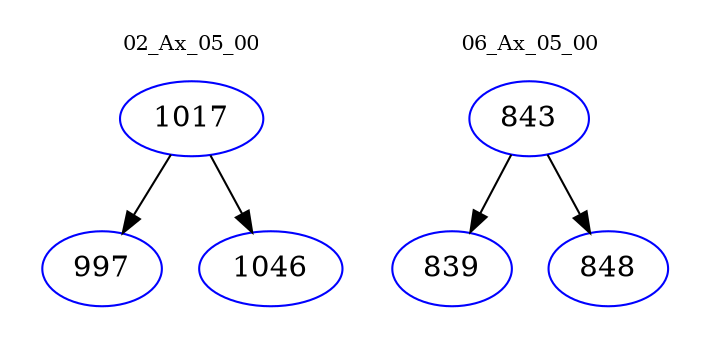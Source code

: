 digraph{
subgraph cluster_0 {
color = white
label = "02_Ax_05_00";
fontsize=10;
T0_1017 [label="1017", color="blue"]
T0_1017 -> T0_997 [color="black"]
T0_997 [label="997", color="blue"]
T0_1017 -> T0_1046 [color="black"]
T0_1046 [label="1046", color="blue"]
}
subgraph cluster_1 {
color = white
label = "06_Ax_05_00";
fontsize=10;
T1_843 [label="843", color="blue"]
T1_843 -> T1_839 [color="black"]
T1_839 [label="839", color="blue"]
T1_843 -> T1_848 [color="black"]
T1_848 [label="848", color="blue"]
}
}
